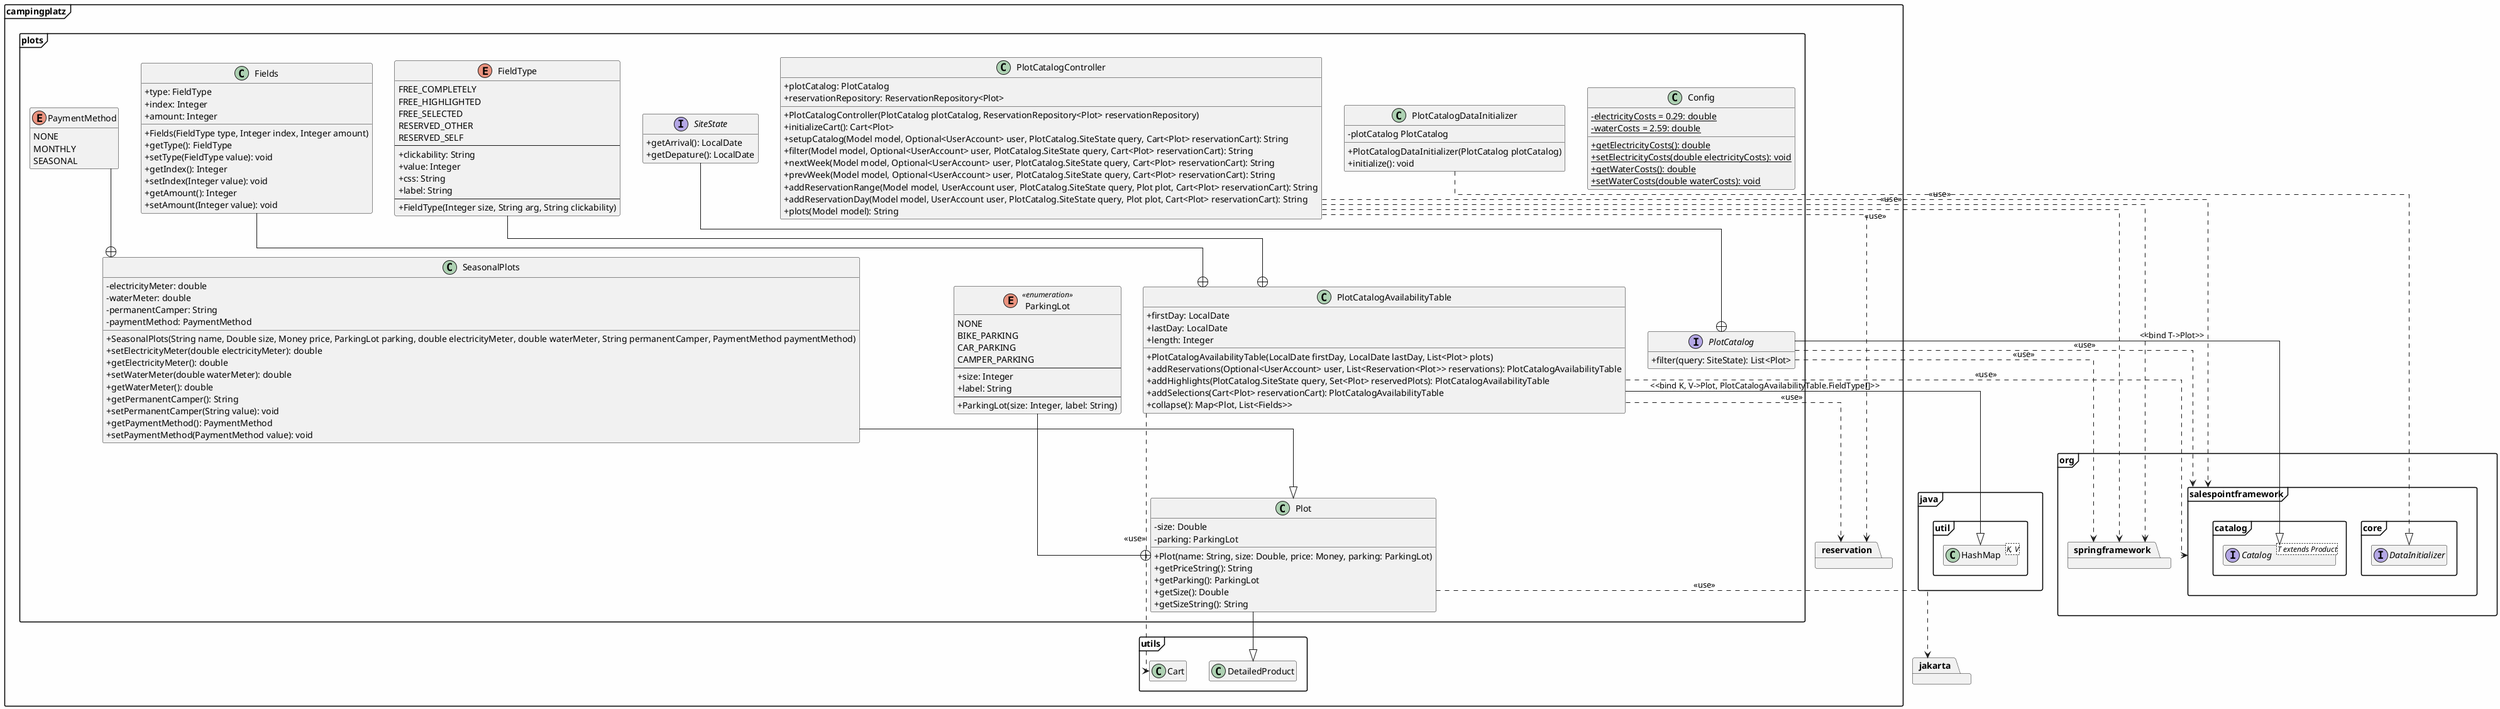 @startuml
hide empty fields
hide empty methods
skinparam classAttributeIconSize 0
skinparam linetype ortho
skinparam BackgroundColor #FEFEFE
allowmixing
skinparam packageStyle Frame

interface org.salespointframework.catalog.Catalog<T extends Product>

class java.util.HashMap<K, V>

package campingplatz{
    class utils.DetailedProduct
    class utils.Cart
    package reservation
}
'class campingplatz.utils.DetailedProduct

package jakarta

package org{
    package springframework
    package salespointframework
    interface salespointframework.core.DataInitializer
}

package campingplatz.plots {
    class Config{
    -{static} electricityCosts = 0.29: double
    -{static} waterCosts = 2.59: double
    +{static}getElectricityCosts(): double
    +{static}setElectricityCosts(double electricityCosts): void
    +{static}getWaterCosts(): double
    +{static}setWaterCosts(double waterCosts): void
    }
    class Plot{
    -size: Double
    -parking: ParkingLot
    +Plot(name: String, size: Double, price: Money, parking: ParkingLot)
    +getPriceString(): String
    +getParking(): ParkingLot
    +getSize(): Double
    +getSizeString(): String
    }
    enum ParkingLot<<enumeration>>{
    NONE
    BIKE_PARKING
    CAR_PARKING
    CAMPER_PARKING
    --
    +size: Integer
    +label: String
    --
    +ParkingLot(size: Integer, label: String)
    }
    interface PlotCatalog{
    +filter(query: SiteState): List<Plot>
    }
    interface SiteState{
    +getArrival(): LocalDate
    +getDepature(): LocalDate
    }
    class PlotCatalogAvailabilityTable{
    +firstDay: LocalDate
    +lastDay: LocalDate
    +length: Integer
    +PlotCatalogAvailabilityTable(LocalDate firstDay, LocalDate lastDay, List<Plot> plots)
    +addReservations(Optional<UserAccount> user, List<Reservation<Plot>> reservations): PlotCatalogAvailabilityTable
    +addHighlights(PlotCatalog.SiteState query, Set<Plot> reservedPlots): PlotCatalogAvailabilityTable
    +addSelections(Cart<Plot> reservationCart): PlotCatalogAvailabilityTable
    +collapse(): Map<Plot, List<Fields>>
    }
    enum FieldType{
    FREE_COMPLETELY
    FREE_HIGHLIGHTED
    FREE_SELECTED
    RESERVED_OTHER
    RESERVED_SELF
    --
    +clickability: String
    +value: Integer
    +css: String
    +label: String
    --
    +FieldType(Integer size, String arg, String clickability)
    }
    class Fields{
    +type: FieldType
    +index: Integer
    +amount: Integer
    +Fields(FieldType type, Integer index, Integer amount)
    +getType(): FieldType
    +setType(FieldType value): void
    +getIndex(): Integer
    +setIndex(Integer value): void
    +getAmount(): Integer
    +setAmount(Integer value): void
    }
    class PlotCatalogController{
    +plotCatalog: PlotCatalog
    +reservationRepository: ReservationRepository<Plot>
    +PlotCatalogController(PlotCatalog plotCatalog, ReservationRepository<Plot> reservationRepository)
    +initializeCart(): Cart<Plot>
    +setupCatalog(Model model, Optional<UserAccount> user, PlotCatalog.SiteState query, Cart<Plot> reservationCart): String
    +filter(Model model, Optional<UserAccount> user, PlotCatalog.SiteState query, Cart<Plot> reservationCart): String
    +nextWeek(Model model, Optional<UserAccount> user, PlotCatalog.SiteState query, Cart<Plot> reservationCart): String
    +prevWeek(Model model, Optional<UserAccount> user, PlotCatalog.SiteState query, Cart<Plot> reservationCart): String
    +addReservationRange(Model model, UserAccount user, PlotCatalog.SiteState query, Plot plot, Cart<Plot> reservationCart): String
    +addReservationDay(Model model, UserAccount user, PlotCatalog.SiteState query, Plot plot, Cart<Plot> reservationCart): String
    +plots(Model model): String
    }
    class PlotCatalogDataInitializer{
    -plotCatalog PlotCatalog
    +PlotCatalogDataInitializer(PlotCatalog plotCatalog)
    +initialize(): void
    }
    class SeasonalPlots{
    -electricityMeter: double
    -waterMeter: double
    -permanentCamper: String
    -paymentMethod: PaymentMethod
    +SeasonalPlots(String name, Double size, Money price, ParkingLot parking, double electricityMeter, double waterMeter, String permanentCamper, PaymentMethod paymentMethod)
    +setElectricityMeter(double electricityMeter): double
    +getElectricityMeter(): double
    +setWaterMeter(double waterMeter): double
    +getWaterMeter(): double
    +getPermanentCamper(): String
    +setPermanentCamper(String value): void
    +getPaymentMethod(): PaymentMethod
    +setPaymentMethod(PaymentMethod value): void
    }
    enum PaymentMethod{
    NONE
    MONTHLY
    SEASONAL
    }
}

Plot --|> DetailedProduct
ParkingLot --+ Plot
Plot ..> jakarta: <<use>>

PlotCatalog --|> Catalog: <<bind T->Plot>>
SiteState --+ PlotCatalog
PlotCatalog ..> salespointframework: <<use>>
PlotCatalog ..> springframework: <<use>>

PlotCatalogAvailabilityTable --|> HashMap: <<bind K, V->Plot, PlotCatalogAvailabilityTable.FieldType[]>>
FieldType --+ PlotCatalogAvailabilityTable
Fields --+ PlotCatalogAvailabilityTable
PlotCatalogAvailabilityTable ..> reservation: <<use>>
PlotCatalogAvailabilityTable ..> Cart: <<use>>
PlotCatalogAvailabilityTable ..> salespointframework: <<use>>

PlotCatalogController ..> reservation
PlotCatalogController ..> salespointframework: <<use>>
PlotCatalogController ..> springframework: <<use>>

PlotCatalogDataInitializer ..|> DataInitializer
PlotCatalogController ..> springframework: <<use>>

SeasonalPlots --|> Plot

PaymentMethod --+ SeasonalPlots

@enduml